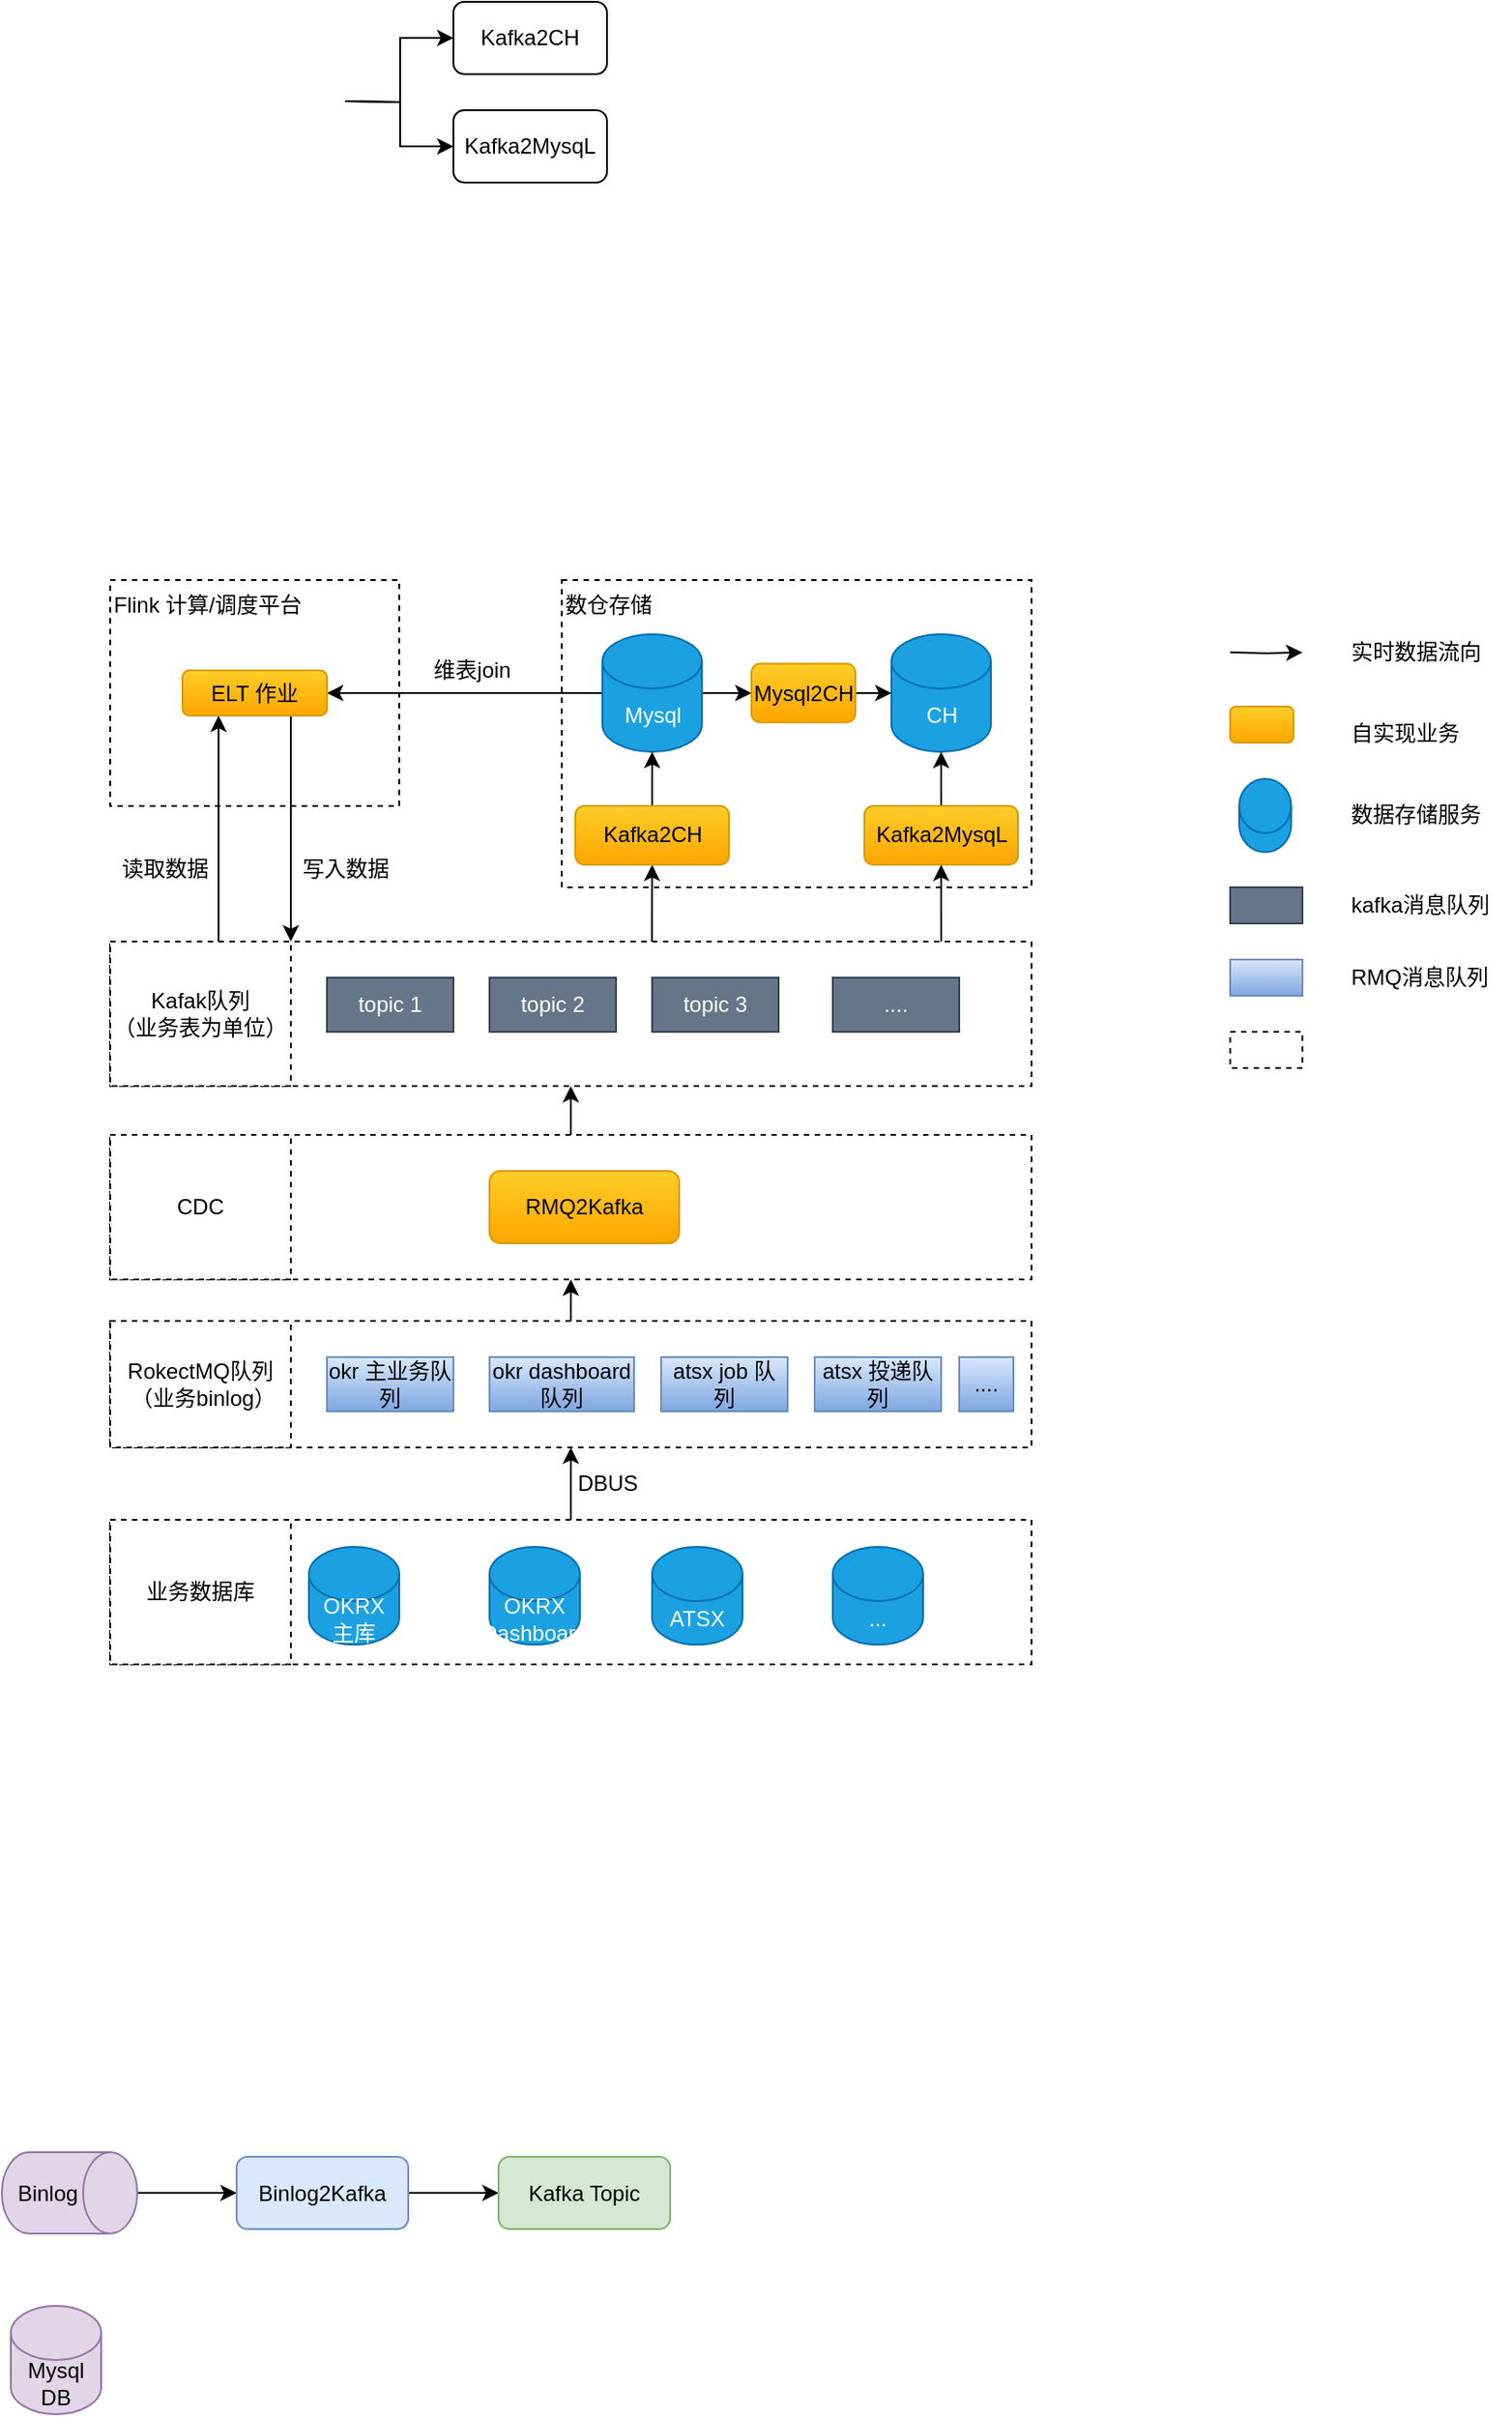 <mxfile version="14.2.4" type="github">
  <diagram name="Page-1" id="74e2e168-ea6b-b213-b513-2b3c1d86103e">
    <mxGraphModel dx="1426" dy="769" grid="1" gridSize="10" guides="1" tooltips="1" connect="1" arrows="1" fold="1" page="1" pageScale="1" pageWidth="50000" pageHeight="50000" background="#ffffff" math="0" shadow="0">
      <root>
        <mxCell id="0" />
        <mxCell id="1" parent="0" />
        <mxCell id="NLmopnV-vXzY3RXHKh_Q-37" style="edgeStyle=orthogonalEdgeStyle;rounded=0;orthogonalLoop=1;jettySize=auto;html=1;exitX=0.5;exitY=0;exitDx=0;exitDy=0;entryX=0.5;entryY=1;entryDx=0;entryDy=0;strokeWidth=1;" edge="1" parent="1" source="NLmopnV-vXzY3RXHKh_Q-24" target="NLmopnV-vXzY3RXHKh_Q-35">
          <mxGeometry relative="1" as="geometry" />
        </mxCell>
        <mxCell id="NLmopnV-vXzY3RXHKh_Q-24" value="" style="rounded=0;whiteSpace=wrap;html=1;strokeWidth=1;fillColor=none;align=left;dashed=1;" vertex="1" parent="1">
          <mxGeometry x="300" y="1140" width="510" height="80" as="geometry" />
        </mxCell>
        <mxCell id="NLmopnV-vXzY3RXHKh_Q-28" value="业务数据库" style="whiteSpace=wrap;html=1;strokeWidth=1;align=center;dashed=1;" vertex="1" parent="1">
          <mxGeometry x="300" y="1140" width="100" height="80" as="geometry" />
        </mxCell>
        <mxCell id="NLmopnV-vXzY3RXHKh_Q-31" value="OKRX 主库" style="shape=cylinder3;whiteSpace=wrap;html=1;boundedLbl=1;backgroundOutline=1;size=15;strokeWidth=1;fillColor=#1ba1e2;align=center;strokeColor=#006EAF;fontColor=#ffffff;aspect=fixed;" vertex="1" parent="1">
          <mxGeometry x="410" y="1155" width="50" height="54.16" as="geometry" />
        </mxCell>
        <mxCell id="NLmopnV-vXzY3RXHKh_Q-91" style="edgeStyle=orthogonalEdgeStyle;rounded=0;orthogonalLoop=1;jettySize=auto;html=1;exitX=0.5;exitY=0;exitDx=0;exitDy=0;entryX=0.5;entryY=1;entryDx=0;entryDy=0;strokeWidth=1;" edge="1" parent="1" source="NLmopnV-vXzY3RXHKh_Q-35" target="NLmopnV-vXzY3RXHKh_Q-43">
          <mxGeometry relative="1" as="geometry" />
        </mxCell>
        <mxCell id="NLmopnV-vXzY3RXHKh_Q-35" value="" style="rounded=0;whiteSpace=wrap;html=1;strokeWidth=1;fillColor=none;align=left;dashed=1;" vertex="1" parent="1">
          <mxGeometry x="300" y="1030" width="510" height="70" as="geometry" />
        </mxCell>
        <mxCell id="NLmopnV-vXzY3RXHKh_Q-36" value="RokectMQ队列&lt;br&gt;&amp;nbsp;（业务binlog）" style="whiteSpace=wrap;html=1;strokeWidth=1;align=center;dashed=1;" vertex="1" parent="1">
          <mxGeometry x="300" y="1030" width="100" height="70" as="geometry" />
        </mxCell>
        <mxCell id="NLmopnV-vXzY3RXHKh_Q-38" value="DBUS" style="text;html=1;align=center;verticalAlign=middle;resizable=0;points=[];autosize=1;" vertex="1" parent="1">
          <mxGeometry x="550" y="1110" width="50" height="20" as="geometry" />
        </mxCell>
        <mxCell id="NLmopnV-vXzY3RXHKh_Q-40" value="okr 主业务队列" style="rounded=0;whiteSpace=wrap;html=1;strokeWidth=1;fillColor=#dae8fc;align=center;strokeColor=#6c8ebf;gradientColor=#7ea6e0;" vertex="1" parent="1">
          <mxGeometry x="420" y="1050" width="70" height="30" as="geometry" />
        </mxCell>
        <mxCell id="NLmopnV-vXzY3RXHKh_Q-41" value="okr dashboard队列" style="rounded=0;whiteSpace=wrap;html=1;strokeWidth=1;fillColor=#dae8fc;align=center;strokeColor=#6c8ebf;gradientColor=#7ea6e0;" vertex="1" parent="1">
          <mxGeometry x="510" y="1050" width="80" height="30" as="geometry" />
        </mxCell>
        <mxCell id="NLmopnV-vXzY3RXHKh_Q-42" value="atsx job 队列" style="rounded=0;whiteSpace=wrap;html=1;strokeWidth=1;fillColor=#dae8fc;align=center;strokeColor=#6c8ebf;gradientColor=#7ea6e0;" vertex="1" parent="1">
          <mxGeometry x="605" y="1050" width="70" height="30" as="geometry" />
        </mxCell>
        <mxCell id="NLmopnV-vXzY3RXHKh_Q-92" style="edgeStyle=orthogonalEdgeStyle;rounded=0;orthogonalLoop=1;jettySize=auto;html=1;exitX=0.5;exitY=0;exitDx=0;exitDy=0;entryX=0.5;entryY=1;entryDx=0;entryDy=0;strokeWidth=1;" edge="1" parent="1" source="NLmopnV-vXzY3RXHKh_Q-43" target="NLmopnV-vXzY3RXHKh_Q-51">
          <mxGeometry relative="1" as="geometry" />
        </mxCell>
        <mxCell id="NLmopnV-vXzY3RXHKh_Q-43" value="" style="rounded=0;whiteSpace=wrap;html=1;strokeWidth=1;fillColor=none;align=left;dashed=1;" vertex="1" parent="1">
          <mxGeometry x="300" y="927" width="510" height="80" as="geometry" />
        </mxCell>
        <mxCell id="NLmopnV-vXzY3RXHKh_Q-44" value="CDC" style="whiteSpace=wrap;html=1;strokeWidth=1;align=center;dashed=1;" vertex="1" parent="1">
          <mxGeometry x="300" y="927" width="100" height="80" as="geometry" />
        </mxCell>
        <mxCell id="NLmopnV-vXzY3RXHKh_Q-45" value="RMQ2Kafka" style="rounded=1;whiteSpace=wrap;html=1;strokeWidth=1;fillColor=#ffcd28;align=center;strokeColor=#d79b00;gradientColor=#ffa500;" vertex="1" parent="1">
          <mxGeometry x="510" y="947" width="105" height="40" as="geometry" />
        </mxCell>
        <mxCell id="NLmopnV-vXzY3RXHKh_Q-46" value="atsx 投递队列" style="rounded=0;whiteSpace=wrap;html=1;strokeWidth=1;fillColor=#dae8fc;align=center;strokeColor=#6c8ebf;gradientColor=#7ea6e0;" vertex="1" parent="1">
          <mxGeometry x="690" y="1050" width="70" height="30" as="geometry" />
        </mxCell>
        <mxCell id="NLmopnV-vXzY3RXHKh_Q-47" value="...." style="rounded=0;whiteSpace=wrap;html=1;strokeWidth=1;fillColor=#dae8fc;align=center;strokeColor=#6c8ebf;gradientColor=#7ea6e0;" vertex="1" parent="1">
          <mxGeometry x="770" y="1050" width="30" height="30" as="geometry" />
        </mxCell>
        <mxCell id="NLmopnV-vXzY3RXHKh_Q-48" value="ATSX" style="shape=cylinder3;whiteSpace=wrap;html=1;boundedLbl=1;backgroundOutline=1;size=15;strokeWidth=1;fillColor=#1ba1e2;align=center;strokeColor=#006EAF;fontColor=#ffffff;aspect=fixed;" vertex="1" parent="1">
          <mxGeometry x="600" y="1155" width="50" height="54.16" as="geometry" />
        </mxCell>
        <mxCell id="NLmopnV-vXzY3RXHKh_Q-49" value="..." style="shape=cylinder3;whiteSpace=wrap;html=1;boundedLbl=1;backgroundOutline=1;size=15;strokeWidth=1;fillColor=#1ba1e2;align=center;strokeColor=#006EAF;fontColor=#ffffff;aspect=fixed;" vertex="1" parent="1">
          <mxGeometry x="700" y="1155" width="50" height="54.16" as="geometry" />
        </mxCell>
        <mxCell id="NLmopnV-vXzY3RXHKh_Q-50" value="OKRX Dashboard" style="shape=cylinder3;whiteSpace=wrap;html=1;boundedLbl=1;backgroundOutline=1;size=15;strokeWidth=1;fillColor=#1ba1e2;align=center;strokeColor=#006EAF;fontColor=#ffffff;aspect=fixed;" vertex="1" parent="1">
          <mxGeometry x="510" y="1155" width="50" height="54.16" as="geometry" />
        </mxCell>
        <mxCell id="NLmopnV-vXzY3RXHKh_Q-63" style="edgeStyle=orthogonalEdgeStyle;rounded=0;orthogonalLoop=1;jettySize=auto;html=1;exitX=0.902;exitY=0;exitDx=0;exitDy=0;entryX=0.5;entryY=1;entryDx=0;entryDy=0;strokeWidth=1;exitPerimeter=0;" edge="1" parent="1" source="NLmopnV-vXzY3RXHKh_Q-51" target="NLmopnV-vXzY3RXHKh_Q-62">
          <mxGeometry relative="1" as="geometry">
            <mxPoint x="752.98" y="820" as="sourcePoint" />
          </mxGeometry>
        </mxCell>
        <mxCell id="NLmopnV-vXzY3RXHKh_Q-51" value="" style="rounded=0;whiteSpace=wrap;html=1;strokeWidth=1;fillColor=none;align=left;dashed=1;" vertex="1" parent="1">
          <mxGeometry x="300" y="820" width="510" height="80" as="geometry" />
        </mxCell>
        <mxCell id="NLmopnV-vXzY3RXHKh_Q-52" value="Kafak队列&lt;br&gt;（业务表为单位）" style="whiteSpace=wrap;html=1;strokeWidth=1;align=center;dashed=1;" vertex="1" parent="1">
          <mxGeometry x="300" y="820" width="100" height="80" as="geometry" />
        </mxCell>
        <mxCell id="NLmopnV-vXzY3RXHKh_Q-53" value="topic 1" style="rounded=0;whiteSpace=wrap;html=1;strokeWidth=1;fillColor=#647687;align=center;strokeColor=#314354;fontColor=#ffffff;" vertex="1" parent="1">
          <mxGeometry x="420" y="840" width="70" height="30" as="geometry" />
        </mxCell>
        <mxCell id="NLmopnV-vXzY3RXHKh_Q-54" value="topic 2" style="rounded=0;whiteSpace=wrap;html=1;strokeWidth=1;fillColor=#647687;align=center;strokeColor=#314354;fontColor=#ffffff;" vertex="1" parent="1">
          <mxGeometry x="510" y="840" width="70" height="30" as="geometry" />
        </mxCell>
        <mxCell id="NLmopnV-vXzY3RXHKh_Q-65" style="edgeStyle=orthogonalEdgeStyle;rounded=0;orthogonalLoop=1;jettySize=auto;html=1;entryX=0.5;entryY=1;entryDx=0;entryDy=0;strokeWidth=1;exitX=0.588;exitY=0;exitDx=0;exitDy=0;exitPerimeter=0;" edge="1" parent="1" source="NLmopnV-vXzY3RXHKh_Q-51" target="NLmopnV-vXzY3RXHKh_Q-61">
          <mxGeometry relative="1" as="geometry">
            <mxPoint x="650" y="810" as="sourcePoint" />
          </mxGeometry>
        </mxCell>
        <mxCell id="NLmopnV-vXzY3RXHKh_Q-55" value="topic 3" style="rounded=0;whiteSpace=wrap;html=1;strokeWidth=1;fillColor=#647687;align=center;strokeColor=#314354;fontColor=#ffffff;" vertex="1" parent="1">
          <mxGeometry x="600" y="840" width="70" height="30" as="geometry" />
        </mxCell>
        <mxCell id="NLmopnV-vXzY3RXHKh_Q-56" value="...." style="rounded=0;whiteSpace=wrap;html=1;strokeWidth=1;fillColor=#647687;align=center;strokeColor=#314354;fontColor=#ffffff;" vertex="1" parent="1">
          <mxGeometry x="700" y="840" width="70" height="30" as="geometry" />
        </mxCell>
        <mxCell id="NLmopnV-vXzY3RXHKh_Q-97" style="edgeStyle=orthogonalEdgeStyle;rounded=0;orthogonalLoop=1;jettySize=auto;html=1;exitX=1;exitY=0.5;exitDx=0;exitDy=0;exitPerimeter=0;strokeWidth=1;" edge="1" parent="1" source="NLmopnV-vXzY3RXHKh_Q-57">
          <mxGeometry relative="1" as="geometry">
            <mxPoint x="655" y="682.5" as="targetPoint" />
          </mxGeometry>
        </mxCell>
        <mxCell id="NLmopnV-vXzY3RXHKh_Q-109" style="edgeStyle=orthogonalEdgeStyle;rounded=0;orthogonalLoop=1;jettySize=auto;html=1;exitX=0;exitY=0.5;exitDx=0;exitDy=0;exitPerimeter=0;entryX=1;entryY=0.5;entryDx=0;entryDy=0;strokeWidth=1;" edge="1" parent="1" source="NLmopnV-vXzY3RXHKh_Q-57" target="NLmopnV-vXzY3RXHKh_Q-72">
          <mxGeometry relative="1" as="geometry" />
        </mxCell>
        <mxCell id="NLmopnV-vXzY3RXHKh_Q-57" value="Mysql" style="shape=cylinder3;whiteSpace=wrap;html=1;boundedLbl=1;backgroundOutline=1;size=15;strokeWidth=1;fillColor=#1ba1e2;align=center;strokeColor=#006EAF;fontColor=#ffffff;" vertex="1" parent="1">
          <mxGeometry x="572.5" y="650" width="55" height="65" as="geometry" />
        </mxCell>
        <mxCell id="NLmopnV-vXzY3RXHKh_Q-58" value="CH" style="shape=cylinder3;whiteSpace=wrap;html=1;boundedLbl=1;backgroundOutline=1;size=15;strokeWidth=1;fillColor=#1ba1e2;align=center;strokeColor=#006EAF;fontColor=#ffffff;" vertex="1" parent="1">
          <mxGeometry x="732.5" y="650" width="55" height="65" as="geometry" />
        </mxCell>
        <mxCell id="NLmopnV-vXzY3RXHKh_Q-59" value="Flink 计算/调度平台" style="rounded=0;whiteSpace=wrap;html=1;strokeWidth=1;align=left;fillColor=none;verticalAlign=top;dashed=1;" vertex="1" parent="1">
          <mxGeometry x="300" y="620" width="160" height="125" as="geometry" />
        </mxCell>
        <mxCell id="NLmopnV-vXzY3RXHKh_Q-67" style="edgeStyle=orthogonalEdgeStyle;rounded=0;orthogonalLoop=1;jettySize=auto;html=1;exitX=0.5;exitY=0;exitDx=0;exitDy=0;entryX=0.5;entryY=1;entryDx=0;entryDy=0;entryPerimeter=0;strokeWidth=1;" edge="1" parent="1" source="NLmopnV-vXzY3RXHKh_Q-61" target="NLmopnV-vXzY3RXHKh_Q-57">
          <mxGeometry relative="1" as="geometry" />
        </mxCell>
        <mxCell id="NLmopnV-vXzY3RXHKh_Q-61" value="Kafka2CH" style="rounded=1;whiteSpace=wrap;html=1;strokeWidth=1;fillColor=#ffcd28;align=center;strokeColor=#d79b00;gradientColor=#ffa500;" vertex="1" parent="1">
          <mxGeometry x="557.5" y="745" width="85" height="32.5" as="geometry" />
        </mxCell>
        <mxCell id="NLmopnV-vXzY3RXHKh_Q-68" style="edgeStyle=orthogonalEdgeStyle;rounded=0;orthogonalLoop=1;jettySize=auto;html=1;exitX=0.5;exitY=0;exitDx=0;exitDy=0;entryX=0.5;entryY=1;entryDx=0;entryDy=0;entryPerimeter=0;strokeWidth=1;" edge="1" parent="1" source="NLmopnV-vXzY3RXHKh_Q-62" target="NLmopnV-vXzY3RXHKh_Q-58">
          <mxGeometry relative="1" as="geometry" />
        </mxCell>
        <mxCell id="NLmopnV-vXzY3RXHKh_Q-62" value="Kafka2MysqL" style="rounded=1;whiteSpace=wrap;html=1;strokeWidth=1;fillColor=#ffcd28;align=center;strokeColor=#d79b00;gradientColor=#ffa500;" vertex="1" parent="1">
          <mxGeometry x="717.5" y="745" width="85" height="32.5" as="geometry" />
        </mxCell>
        <mxCell id="NLmopnV-vXzY3RXHKh_Q-96" style="edgeStyle=orthogonalEdgeStyle;rounded=0;orthogonalLoop=1;jettySize=auto;html=1;entryX=0;entryY=0.5;entryDx=0;entryDy=0;entryPerimeter=0;strokeWidth=1;" edge="1" parent="1" source="NLmopnV-vXzY3RXHKh_Q-125" target="NLmopnV-vXzY3RXHKh_Q-58">
          <mxGeometry relative="1" as="geometry">
            <mxPoint x="715" y="682.5" as="sourcePoint" />
          </mxGeometry>
        </mxCell>
        <mxCell id="NLmopnV-vXzY3RXHKh_Q-112" style="edgeStyle=orthogonalEdgeStyle;rounded=0;orthogonalLoop=1;jettySize=auto;html=1;exitX=0.75;exitY=1;exitDx=0;exitDy=0;entryX=1;entryY=0;entryDx=0;entryDy=0;strokeWidth=1;" edge="1" parent="1" source="NLmopnV-vXzY3RXHKh_Q-72" target="NLmopnV-vXzY3RXHKh_Q-52">
          <mxGeometry relative="1" as="geometry" />
        </mxCell>
        <mxCell id="NLmopnV-vXzY3RXHKh_Q-118" style="edgeStyle=orthogonalEdgeStyle;rounded=0;orthogonalLoop=1;jettySize=auto;html=1;exitX=0.25;exitY=1;exitDx=0;exitDy=0;entryX=0.6;entryY=0;entryDx=0;entryDy=0;entryPerimeter=0;strokeWidth=1;endArrow=none;endFill=0;startArrow=classic;startFill=1;" edge="1" parent="1" source="NLmopnV-vXzY3RXHKh_Q-72" target="NLmopnV-vXzY3RXHKh_Q-52">
          <mxGeometry relative="1" as="geometry" />
        </mxCell>
        <mxCell id="NLmopnV-vXzY3RXHKh_Q-72" value="ELT 作业" style="rounded=1;whiteSpace=wrap;html=1;strokeWidth=1;fillColor=#ffcd28;align=center;strokeColor=#d79b00;gradientColor=#ffa500;" vertex="1" parent="1">
          <mxGeometry x="340" y="670" width="80" height="25" as="geometry" />
        </mxCell>
        <mxCell id="NLmopnV-vXzY3RXHKh_Q-88" style="edgeStyle=orthogonalEdgeStyle;rounded=0;orthogonalLoop=1;jettySize=auto;html=1;exitX=1;exitY=0.5;exitDx=0;exitDy=0;entryX=0;entryY=0.5;entryDx=0;entryDy=0;strokeWidth=1;" edge="1" parent="1" target="NLmopnV-vXzY3RXHKh_Q-85">
          <mxGeometry relative="1" as="geometry">
            <mxPoint x="430" y="355" as="sourcePoint" />
          </mxGeometry>
        </mxCell>
        <mxCell id="NLmopnV-vXzY3RXHKh_Q-89" style="edgeStyle=orthogonalEdgeStyle;rounded=0;orthogonalLoop=1;jettySize=auto;html=1;exitX=1;exitY=0.5;exitDx=0;exitDy=0;entryX=0;entryY=0.5;entryDx=0;entryDy=0;strokeWidth=1;" edge="1" parent="1" target="NLmopnV-vXzY3RXHKh_Q-87">
          <mxGeometry relative="1" as="geometry">
            <mxPoint x="430" y="355" as="sourcePoint" />
          </mxGeometry>
        </mxCell>
        <mxCell id="NLmopnV-vXzY3RXHKh_Q-85" value="Kafka2CH" style="rounded=1;whiteSpace=wrap;html=1;strokeWidth=1;fillColor=#ffffff;align=center;" vertex="1" parent="1">
          <mxGeometry x="490" y="300" width="85" height="40" as="geometry" />
        </mxCell>
        <mxCell id="NLmopnV-vXzY3RXHKh_Q-87" value="Kafka2MysqL" style="rounded=1;whiteSpace=wrap;html=1;strokeWidth=1;fillColor=#ffffff;align=center;" vertex="1" parent="1">
          <mxGeometry x="490" y="360" width="85" height="40" as="geometry" />
        </mxCell>
        <mxCell id="NLmopnV-vXzY3RXHKh_Q-98" value="数仓存储" style="rounded=0;whiteSpace=wrap;html=1;strokeWidth=1;fillColor=none;align=left;verticalAlign=top;dashed=1;" vertex="1" parent="1">
          <mxGeometry x="550" y="620" width="260" height="170" as="geometry" />
        </mxCell>
        <mxCell id="NLmopnV-vXzY3RXHKh_Q-103" style="edgeStyle=orthogonalEdgeStyle;rounded=0;orthogonalLoop=1;jettySize=auto;html=1;exitX=0.5;exitY=0;exitDx=0;exitDy=0;exitPerimeter=0;entryX=0;entryY=0.5;entryDx=0;entryDy=0;strokeWidth=1;" edge="1" parent="1" source="NLmopnV-vXzY3RXHKh_Q-100" target="NLmopnV-vXzY3RXHKh_Q-102">
          <mxGeometry relative="1" as="geometry" />
        </mxCell>
        <mxCell id="NLmopnV-vXzY3RXHKh_Q-100" value="Binlog" style="shape=cylinder3;whiteSpace=wrap;html=1;boundedLbl=1;backgroundOutline=1;size=15;strokeColor=#9673a6;strokeWidth=1;fillColor=#e1d5e7;align=center;direction=south;" vertex="1" parent="1">
          <mxGeometry x="240" y="1490" width="75" height="45" as="geometry" />
        </mxCell>
        <mxCell id="NLmopnV-vXzY3RXHKh_Q-101" value="Mysql DB" style="shape=cylinder3;whiteSpace=wrap;html=1;boundedLbl=1;backgroundOutline=1;size=15;strokeColor=#9673a6;strokeWidth=1;fillColor=#e1d5e7;align=center;direction=east;" vertex="1" parent="1">
          <mxGeometry x="245" y="1575" width="50" height="60" as="geometry" />
        </mxCell>
        <mxCell id="NLmopnV-vXzY3RXHKh_Q-106" style="edgeStyle=orthogonalEdgeStyle;rounded=0;orthogonalLoop=1;jettySize=auto;html=1;exitX=1;exitY=0.5;exitDx=0;exitDy=0;entryX=0;entryY=0.5;entryDx=0;entryDy=0;strokeWidth=1;" edge="1" parent="1" source="NLmopnV-vXzY3RXHKh_Q-102" target="NLmopnV-vXzY3RXHKh_Q-105">
          <mxGeometry relative="1" as="geometry" />
        </mxCell>
        <mxCell id="NLmopnV-vXzY3RXHKh_Q-102" value="Binlog2Kafka" style="rounded=1;whiteSpace=wrap;html=1;strokeWidth=1;fillColor=#dae8fc;align=center;strokeColor=#6c8ebf;" vertex="1" parent="1">
          <mxGeometry x="370" y="1492.5" width="95" height="40" as="geometry" />
        </mxCell>
        <mxCell id="NLmopnV-vXzY3RXHKh_Q-105" value="Kafka Topic" style="rounded=1;whiteSpace=wrap;html=1;strokeWidth=1;fillColor=#d5e8d4;align=center;strokeColor=#82b366;" vertex="1" parent="1">
          <mxGeometry x="515" y="1492.5" width="95" height="40" as="geometry" />
        </mxCell>
        <mxCell id="NLmopnV-vXzY3RXHKh_Q-115" value="写入数据" style="text;html=1;align=center;verticalAlign=middle;resizable=0;points=[];autosize=1;" vertex="1" parent="1">
          <mxGeometry x="400" y="770" width="60" height="20" as="geometry" />
        </mxCell>
        <mxCell id="NLmopnV-vXzY3RXHKh_Q-116" value="维表join" style="text;html=1;align=center;verticalAlign=middle;resizable=0;points=[];autosize=1;" vertex="1" parent="1">
          <mxGeometry x="470" y="660" width="60" height="20" as="geometry" />
        </mxCell>
        <mxCell id="NLmopnV-vXzY3RXHKh_Q-119" value="读取数据" style="text;html=1;align=center;verticalAlign=middle;resizable=0;points=[];autosize=1;" vertex="1" parent="1">
          <mxGeometry x="300" y="770" width="60" height="20" as="geometry" />
        </mxCell>
        <mxCell id="NLmopnV-vXzY3RXHKh_Q-120" style="edgeStyle=orthogonalEdgeStyle;rounded=0;orthogonalLoop=1;jettySize=auto;html=1;entryX=0.6;entryY=0;entryDx=0;entryDy=0;entryPerimeter=0;strokeWidth=1;endArrow=none;endFill=0;startArrow=classic;startFill=1;" edge="1" parent="1">
          <mxGeometry relative="1" as="geometry">
            <mxPoint x="960" y="660" as="sourcePoint" />
            <mxPoint x="920" y="660" as="targetPoint" />
          </mxGeometry>
        </mxCell>
        <mxCell id="NLmopnV-vXzY3RXHKh_Q-121" value="实时数据流向" style="text;html=1;align=left;verticalAlign=middle;resizable=0;points=[];autosize=1;" vertex="1" parent="1">
          <mxGeometry x="985" y="650" width="90" height="20" as="geometry" />
        </mxCell>
        <mxCell id="NLmopnV-vXzY3RXHKh_Q-124" value="" style="rounded=1;whiteSpace=wrap;html=1;strokeWidth=1;fillColor=#ffcd28;align=center;strokeColor=#d79b00;gradientColor=#ffa500;" vertex="1" parent="1">
          <mxGeometry x="920" y="690" width="35" height="20" as="geometry" />
        </mxCell>
        <mxCell id="NLmopnV-vXzY3RXHKh_Q-125" value="Mysql2CH" style="rounded=1;whiteSpace=wrap;html=1;strokeWidth=1;fillColor=#ffcd28;align=center;strokeColor=#d79b00;gradientColor=#ffa500;" vertex="1" parent="1">
          <mxGeometry x="655" y="666.25" width="57.5" height="32.5" as="geometry" />
        </mxCell>
        <mxCell id="NLmopnV-vXzY3RXHKh_Q-127" value="自实现业务" style="text;html=1;align=left;verticalAlign=middle;resizable=0;points=[];autosize=1;" vertex="1" parent="1">
          <mxGeometry x="985" y="695" width="80" height="20" as="geometry" />
        </mxCell>
        <mxCell id="NLmopnV-vXzY3RXHKh_Q-128" value="" style="shape=cylinder3;whiteSpace=wrap;html=1;boundedLbl=1;backgroundOutline=1;size=15;strokeWidth=1;fillColor=#1ba1e2;align=center;strokeColor=#006EAF;fontColor=#ffffff;" vertex="1" parent="1">
          <mxGeometry x="925" y="730" width="28.75" height="40.5" as="geometry" />
        </mxCell>
        <mxCell id="NLmopnV-vXzY3RXHKh_Q-129" value="数据存储服务" style="text;html=1;align=left;verticalAlign=middle;resizable=0;points=[];autosize=1;" vertex="1" parent="1">
          <mxGeometry x="985" y="740.25" width="90" height="20" as="geometry" />
        </mxCell>
        <mxCell id="NLmopnV-vXzY3RXHKh_Q-130" value="" style="rounded=0;whiteSpace=wrap;html=1;strokeWidth=1;fillColor=#647687;align=center;strokeColor=#314354;fontColor=#ffffff;" vertex="1" parent="1">
          <mxGeometry x="920" y="790" width="40" height="20" as="geometry" />
        </mxCell>
        <mxCell id="NLmopnV-vXzY3RXHKh_Q-132" value="kafka消息队列" style="text;html=1;align=left;verticalAlign=middle;resizable=0;points=[];autosize=1;" vertex="1" parent="1">
          <mxGeometry x="985" y="790" width="90" height="20" as="geometry" />
        </mxCell>
        <mxCell id="NLmopnV-vXzY3RXHKh_Q-138" value="" style="rounded=0;whiteSpace=wrap;html=1;strokeWidth=1;fillColor=#dae8fc;align=center;strokeColor=#6c8ebf;gradientColor=#7ea6e0;" vertex="1" parent="1">
          <mxGeometry x="920" y="830" width="40" height="20" as="geometry" />
        </mxCell>
        <mxCell id="NLmopnV-vXzY3RXHKh_Q-139" value="RMQ消息队列" style="text;html=1;align=left;verticalAlign=middle;resizable=0;points=[];autosize=1;" vertex="1" parent="1">
          <mxGeometry x="985" y="830" width="90" height="20" as="geometry" />
        </mxCell>
        <mxCell id="NLmopnV-vXzY3RXHKh_Q-142" value="" style="rounded=0;whiteSpace=wrap;html=1;strokeWidth=1;fillColor=none;align=left;dashed=1;" vertex="1" parent="1">
          <mxGeometry x="920" y="870" width="40" height="20" as="geometry" />
        </mxCell>
      </root>
    </mxGraphModel>
  </diagram>
</mxfile>
